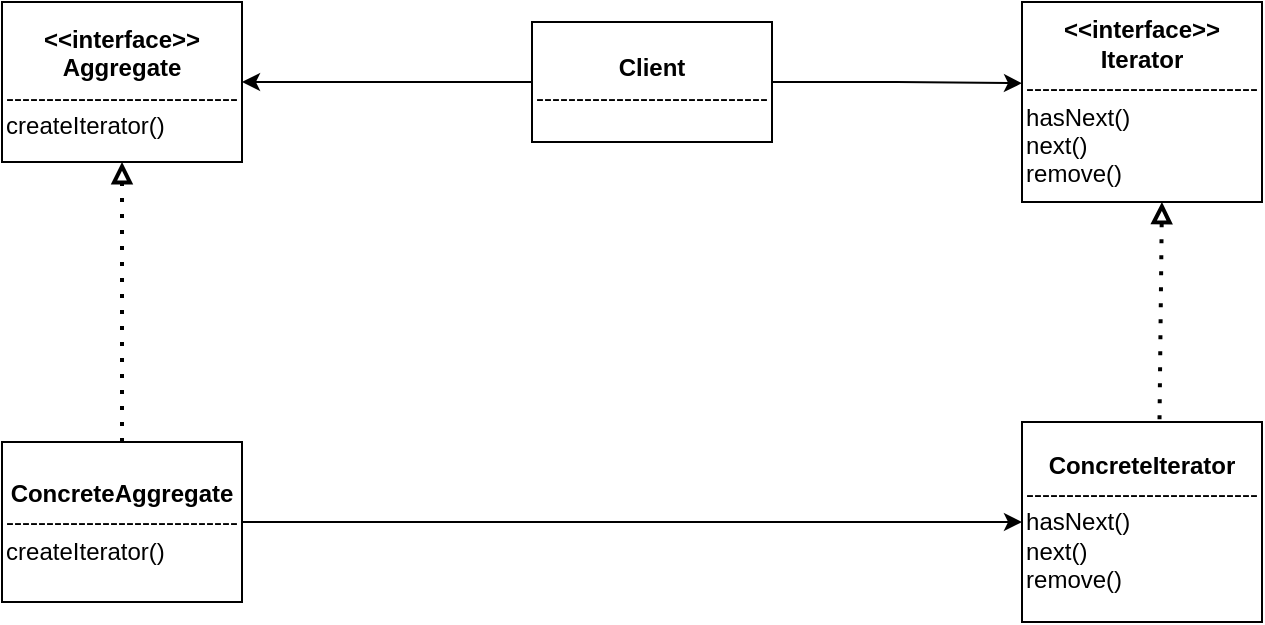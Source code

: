 <mxfile version="16.4.3" type="github">
  <diagram id="Uvht9IVCUN2Cs_1asf7q" name="Page-1">
    <mxGraphModel dx="1038" dy="575" grid="1" gridSize="10" guides="1" tooltips="1" connect="1" arrows="1" fold="1" page="1" pageScale="1" pageWidth="850" pageHeight="1100" math="0" shadow="0">
      <root>
        <mxCell id="0" />
        <mxCell id="1" parent="0" />
        <mxCell id="hOMZAkztySWUo_x5B6bT-1" value="&lt;b&gt;&amp;lt;&amp;lt;interface&amp;gt;&amp;gt;&lt;br&gt;Aggregate&lt;/b&gt;&lt;br&gt;-----------------------------&lt;br&gt;&lt;div style=&quot;text-align: left&quot;&gt;&lt;span&gt;createIterator()&lt;/span&gt;&lt;/div&gt;" style="rounded=0;whiteSpace=wrap;html=1;" vertex="1" parent="1">
          <mxGeometry x="100" y="210" width="120" height="80" as="geometry" />
        </mxCell>
        <mxCell id="hOMZAkztySWUo_x5B6bT-6" style="edgeStyle=orthogonalEdgeStyle;rounded=0;orthogonalLoop=1;jettySize=auto;html=1;exitX=0;exitY=0.5;exitDx=0;exitDy=0;" edge="1" parent="1" source="hOMZAkztySWUo_x5B6bT-2" target="hOMZAkztySWUo_x5B6bT-1">
          <mxGeometry relative="1" as="geometry" />
        </mxCell>
        <mxCell id="hOMZAkztySWUo_x5B6bT-7" style="edgeStyle=orthogonalEdgeStyle;rounded=0;orthogonalLoop=1;jettySize=auto;html=1;entryX=0;entryY=0.406;entryDx=0;entryDy=0;entryPerimeter=0;" edge="1" parent="1" source="hOMZAkztySWUo_x5B6bT-2" target="hOMZAkztySWUo_x5B6bT-3">
          <mxGeometry relative="1" as="geometry" />
        </mxCell>
        <mxCell id="hOMZAkztySWUo_x5B6bT-2" value="&lt;b&gt;Client&lt;/b&gt;&lt;br&gt;-----------------------------" style="rounded=0;whiteSpace=wrap;html=1;" vertex="1" parent="1">
          <mxGeometry x="365" y="220" width="120" height="60" as="geometry" />
        </mxCell>
        <mxCell id="hOMZAkztySWUo_x5B6bT-3" value="&lt;b&gt;&amp;lt;&amp;lt;interface&amp;gt;&amp;gt;&lt;br&gt;Iterator&lt;/b&gt;&lt;br&gt;-----------------------------&lt;br&gt;&lt;div style=&quot;text-align: left&quot;&gt;&lt;span&gt;hasNext()&lt;/span&gt;&lt;/div&gt;&lt;div style=&quot;text-align: left&quot;&gt;&lt;span&gt;next()&lt;/span&gt;&lt;/div&gt;&lt;div style=&quot;text-align: left&quot;&gt;&lt;span&gt;remove()&lt;/span&gt;&lt;/div&gt;" style="rounded=0;whiteSpace=wrap;html=1;" vertex="1" parent="1">
          <mxGeometry x="610" y="210" width="120" height="100" as="geometry" />
        </mxCell>
        <mxCell id="hOMZAkztySWUo_x5B6bT-8" style="edgeStyle=orthogonalEdgeStyle;rounded=0;orthogonalLoop=1;jettySize=auto;html=1;entryX=0;entryY=0.5;entryDx=0;entryDy=0;" edge="1" parent="1" source="hOMZAkztySWUo_x5B6bT-4" target="hOMZAkztySWUo_x5B6bT-5">
          <mxGeometry relative="1" as="geometry" />
        </mxCell>
        <mxCell id="hOMZAkztySWUo_x5B6bT-4" value="&lt;b&gt;ConcreteAggregate&lt;/b&gt;&lt;br&gt;-----------------------------&lt;br&gt;&lt;div style=&quot;text-align: left&quot;&gt;&lt;span&gt;createIterator()&lt;/span&gt;&lt;/div&gt;" style="rounded=0;whiteSpace=wrap;html=1;" vertex="1" parent="1">
          <mxGeometry x="100" y="430" width="120" height="80" as="geometry" />
        </mxCell>
        <mxCell id="hOMZAkztySWUo_x5B6bT-5" value="&lt;b&gt;ConcreteIterator&lt;/b&gt;&lt;br&gt;-----------------------------&lt;br&gt;&lt;div style=&quot;text-align: left&quot;&gt;&lt;span&gt;hasNext()&lt;/span&gt;&lt;/div&gt;&lt;div style=&quot;text-align: left&quot;&gt;&lt;span&gt;next()&lt;/span&gt;&lt;/div&gt;&lt;div style=&quot;text-align: left&quot;&gt;&lt;span&gt;remove()&lt;/span&gt;&lt;/div&gt;" style="rounded=0;whiteSpace=wrap;html=1;" vertex="1" parent="1">
          <mxGeometry x="610" y="420" width="120" height="100" as="geometry" />
        </mxCell>
        <mxCell id="hOMZAkztySWUo_x5B6bT-9" value="" style="endArrow=block;dashed=1;html=1;dashPattern=1 3;strokeWidth=2;rounded=0;entryX=0.5;entryY=1;entryDx=0;entryDy=0;exitX=0.5;exitY=0;exitDx=0;exitDy=0;endFill=0;" edge="1" parent="1" source="hOMZAkztySWUo_x5B6bT-4" target="hOMZAkztySWUo_x5B6bT-1">
          <mxGeometry width="50" height="50" relative="1" as="geometry">
            <mxPoint x="140" y="390" as="sourcePoint" />
            <mxPoint x="190" y="340" as="targetPoint" />
          </mxGeometry>
        </mxCell>
        <mxCell id="hOMZAkztySWUo_x5B6bT-10" value="" style="endArrow=block;dashed=1;html=1;dashPattern=1 3;strokeWidth=2;rounded=0;entryX=0.583;entryY=1;entryDx=0;entryDy=0;entryPerimeter=0;exitX=0.573;exitY=-0.014;exitDx=0;exitDy=0;exitPerimeter=0;endFill=0;" edge="1" parent="1" source="hOMZAkztySWUo_x5B6bT-5" target="hOMZAkztySWUo_x5B6bT-3">
          <mxGeometry width="50" height="50" relative="1" as="geometry">
            <mxPoint x="650" y="390" as="sourcePoint" />
            <mxPoint x="700" y="340" as="targetPoint" />
          </mxGeometry>
        </mxCell>
      </root>
    </mxGraphModel>
  </diagram>
</mxfile>
